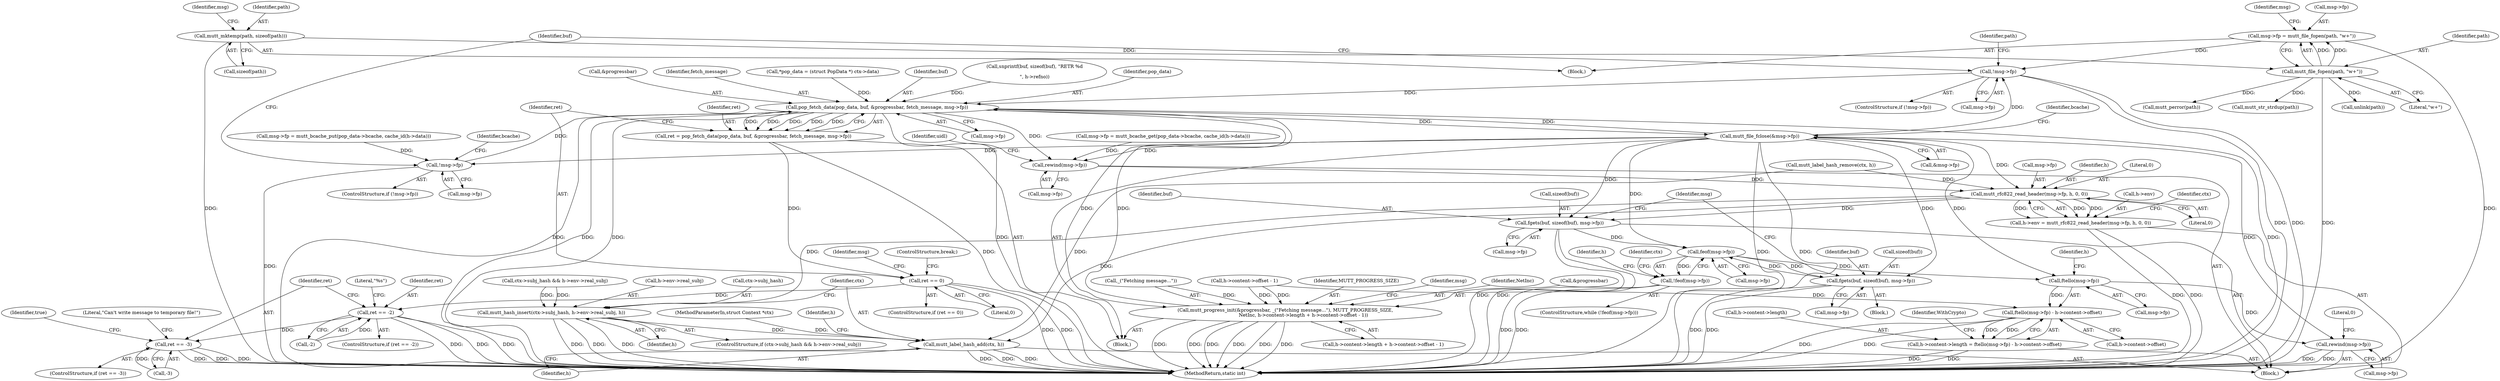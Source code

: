 digraph "0_neomutt_9bfab35522301794483f8f9ed60820bdec9be59e_2@API" {
"1000293" [label="(Call,msg->fp = mutt_file_fopen(path, \"w+\"))"];
"1000297" [label="(Call,mutt_file_fopen(path, \"w+\"))"];
"1000289" [label="(Call,mutt_mktemp(path, sizeof(path)))"];
"1000301" [label="(Call,!msg->fp)"];
"1000322" [label="(Call,pop_fetch_data(pop_data, buf, &progressbar, fetch_message, msg->fp))"];
"1000248" [label="(Call,mutt_progress_init(&progressbar, _(\"Fetching message...\"), MUTT_PROGRESS_SIZE,\n                        NetInc, h->content->length + h->content->offset - 1))"];
"1000320" [label="(Call,ret = pop_fetch_data(pop_data, buf, &progressbar, fetch_message, msg->fp))"];
"1000332" [label="(Call,ret == 0)"];
"1000347" [label="(Call,ret == -2)"];
"1000361" [label="(Call,ret == -3)"];
"1000336" [label="(Call,mutt_file_fclose(&msg->fp))"];
"1000281" [label="(Call,!msg->fp)"];
"1000397" [label="(Call,rewind(msg->fp))"];
"1000438" [label="(Call,mutt_rfc822_read_header(msg->fp, h, 0, 0))"];
"1000434" [label="(Call,h->env = mutt_rfc822_read_header(msg->fp, h, 0, 0))"];
"1000455" [label="(Call,mutt_hash_insert(ctx->subj_hash, h->env->real_subj, h))"];
"1000465" [label="(Call,mutt_label_hash_add(ctx, h))"];
"1000478" [label="(Call,fgets(buf, sizeof(buf), msg->fp))"];
"1000487" [label="(Call,feof(msg->fp))"];
"1000486" [label="(Call,!feof(msg->fp))"];
"1000500" [label="(Call,fgets(buf, sizeof(buf), msg->fp))"];
"1000514" [label="(Call,ftello(msg->fp))"];
"1000513" [label="(Call,ftello(msg->fp) - h->content->offset)"];
"1000507" [label="(Call,h->content->length = ftello(msg->fp) - h->content->offset)"];
"1000535" [label="(Call,rewind(msg->fp))"];
"1000445" [label="(ControlStructure,if (ctx->subj_hash && h->env->real_subj))"];
"1000467" [label="(Identifier,h)"];
"1000307" [label="(Identifier,path)"];
"1000343" [label="(Identifier,bcache)"];
"1000485" [label="(ControlStructure,while (!feof(msg->fp)))"];
"1000496" [label="(Identifier,ctx)"];
"1000302" [label="(Call,msg->fp)"];
"1000324" [label="(Identifier,buf)"];
"1000311" [label="(Call,snprintf(buf, sizeof(buf), \"RETR %d\r\n\", h->refno))"];
"1000487" [label="(Call,feof(msg->fp))"];
"1000448" [label="(Identifier,ctx)"];
"1000147" [label="(Call,msg->fp = mutt_bcache_get(pop_data->bcache, cache_id(h->data)))"];
"1000287" [label="(Identifier,bcache)"];
"1000334" [label="(Literal,0)"];
"1000348" [label="(Identifier,ret)"];
"1000491" [label="(Block,)"];
"1000335" [label="(ControlStructure,break;)"];
"1000268" [label="(Call,msg->fp = mutt_bcache_put(pop_data->bcache, cache_id(h->data)))"];
"1000281" [label="(Call,!msg->fp)"];
"1000280" [label="(ControlStructure,if (!msg->fp))"];
"1000306" [label="(Call,mutt_perror(path))"];
"1000323" [label="(Identifier,pop_data)"];
"1000395" [label="(Call,mutt_str_strdup(path))"];
"1000226" [label="(Block,)"];
"1000456" [label="(Call,ctx->subj_hash)"];
"1000298" [label="(Identifier,path)"];
"1000285" [label="(Block,)"];
"1000502" [label="(Call,sizeof(buf))"];
"1000337" [label="(Call,&msg->fp)"];
"1000325" [label="(Call,&progressbar)"];
"1000320" [label="(Call,ret = pop_fetch_data(pop_data, buf, &progressbar, fetch_message, msg->fp))"];
"1000504" [label="(Call,msg->fp)"];
"1000322" [label="(Call,pop_fetch_data(pop_data, buf, &progressbar, fetch_message, msg->fp))"];
"1000426" [label="(Call,mutt_label_hash_remove(ctx, h))"];
"1000520" [label="(Identifier,h)"];
"1000339" [label="(Identifier,msg)"];
"1000402" [label="(Identifier,uidl)"];
"1000465" [label="(Call,mutt_label_hash_add(ctx, h))"];
"1000525" [label="(Identifier,WithCrypto)"];
"1000299" [label="(Literal,\"w+\")"];
"1000500" [label="(Call,fgets(buf, sizeof(buf), msg->fp))"];
"1000455" [label="(Call,mutt_hash_insert(ctx->subj_hash, h->env->real_subj, h))"];
"1000225" [label="(Identifier,true)"];
"1000398" [label="(Call,msg->fp)"];
"1000248" [label="(Call,mutt_progress_init(&progressbar, _(\"Fetching message...\"), MUTT_PROGRESS_SIZE,\n                        NetInc, h->content->length + h->content->offset - 1))"];
"1000349" [label="(Call,-2)"];
"1000466" [label="(Identifier,ctx)"];
"1000510" [label="(Identifier,h)"];
"1000344" [label="(Call,unlink(path))"];
"1000295" [label="(Identifier,msg)"];
"1000270" [label="(Identifier,msg)"];
"1000541" [label="(MethodReturn,static int)"];
"1000353" [label="(Literal,\"%s\")"];
"1000261" [label="(Call,h->content->offset - 1)"];
"1000346" [label="(ControlStructure,if (ret == -2))"];
"1000488" [label="(Call,msg->fp)"];
"1000362" [label="(Identifier,ret)"];
"1000478" [label="(Call,fgets(buf, sizeof(buf), msg->fp))"];
"1000514" [label="(Call,ftello(msg->fp))"];
"1000336" [label="(Call,mutt_file_fclose(&msg->fp))"];
"1000303" [label="(Identifier,msg)"];
"1000333" [label="(Identifier,ret)"];
"1000434" [label="(Call,h->env = mutt_rfc822_read_header(msg->fp, h, 0, 0))"];
"1000446" [label="(Call,ctx->subj_hash && h->env->real_subj)"];
"1000327" [label="(Identifier,fetch_message)"];
"1000444" [label="(Literal,0)"];
"1000347" [label="(Call,ret == -2)"];
"1000363" [label="(Call,-3)"];
"1000508" [label="(Call,h->content->length)"];
"1000479" [label="(Identifier,buf)"];
"1000513" [label="(Call,ftello(msg->fp) - h->content->offset)"];
"1000253" [label="(Identifier,MUTT_PROGRESS_SIZE)"];
"1000290" [label="(Identifier,path)"];
"1000507" [label="(Call,h->content->length = ftello(msg->fp) - h->content->offset)"];
"1000535" [label="(Call,rewind(msg->fp))"];
"1000297" [label="(Call,mutt_file_fopen(path, \"w+\"))"];
"1000112" [label="(MethodParameterIn,struct Context *ctx)"];
"1000254" [label="(Identifier,NetInc)"];
"1000360" [label="(ControlStructure,if (ret == -3))"];
"1000361" [label="(Call,ret == -3)"];
"1000439" [label="(Call,msg->fp)"];
"1000249" [label="(Call,&progressbar)"];
"1000289" [label="(Call,mutt_mktemp(path, sizeof(path)))"];
"1000442" [label="(Identifier,h)"];
"1000301" [label="(Call,!msg->fp)"];
"1000332" [label="(Call,ret == 0)"];
"1000470" [label="(Identifier,h)"];
"1000482" [label="(Call,msg->fp)"];
"1000251" [label="(Call,_(\"Fetching message...\"))"];
"1000443" [label="(Literal,0)"];
"1000115" [label="(Block,)"];
"1000368" [label="(Literal,\"Can't write message to temporary file!\")"];
"1000255" [label="(Call,h->content->length + h->content->offset - 1)"];
"1000321" [label="(Identifier,ret)"];
"1000464" [label="(Identifier,h)"];
"1000480" [label="(Call,sizeof(buf))"];
"1000540" [label="(Literal,0)"];
"1000397" [label="(Call,rewind(msg->fp))"];
"1000438" [label="(Call,mutt_rfc822_read_header(msg->fp, h, 0, 0))"];
"1000294" [label="(Call,msg->fp)"];
"1000328" [label="(Call,msg->fp)"];
"1000435" [label="(Call,h->env)"];
"1000282" [label="(Call,msg->fp)"];
"1000459" [label="(Call,h->env->real_subj)"];
"1000518" [label="(Call,h->content->offset)"];
"1000331" [label="(ControlStructure,if (ret == 0))"];
"1000291" [label="(Call,sizeof(path))"];
"1000293" [label="(Call,msg->fp = mutt_file_fopen(path, \"w+\"))"];
"1000486" [label="(Call,!feof(msg->fp))"];
"1000515" [label="(Call,msg->fp)"];
"1000312" [label="(Identifier,buf)"];
"1000300" [label="(ControlStructure,if (!msg->fp))"];
"1000501" [label="(Identifier,buf)"];
"1000536" [label="(Call,msg->fp)"];
"1000489" [label="(Identifier,msg)"];
"1000124" [label="(Call,*pop_data = (struct PopData *) ctx->data)"];
"1000293" -> "1000285"  [label="AST: "];
"1000293" -> "1000297"  [label="CFG: "];
"1000294" -> "1000293"  [label="AST: "];
"1000297" -> "1000293"  [label="AST: "];
"1000303" -> "1000293"  [label="CFG: "];
"1000293" -> "1000541"  [label="DDG: "];
"1000297" -> "1000293"  [label="DDG: "];
"1000297" -> "1000293"  [label="DDG: "];
"1000293" -> "1000301"  [label="DDG: "];
"1000297" -> "1000299"  [label="CFG: "];
"1000298" -> "1000297"  [label="AST: "];
"1000299" -> "1000297"  [label="AST: "];
"1000297" -> "1000541"  [label="DDG: "];
"1000289" -> "1000297"  [label="DDG: "];
"1000297" -> "1000306"  [label="DDG: "];
"1000297" -> "1000344"  [label="DDG: "];
"1000297" -> "1000395"  [label="DDG: "];
"1000289" -> "1000285"  [label="AST: "];
"1000289" -> "1000291"  [label="CFG: "];
"1000290" -> "1000289"  [label="AST: "];
"1000291" -> "1000289"  [label="AST: "];
"1000295" -> "1000289"  [label="CFG: "];
"1000289" -> "1000541"  [label="DDG: "];
"1000301" -> "1000300"  [label="AST: "];
"1000301" -> "1000302"  [label="CFG: "];
"1000302" -> "1000301"  [label="AST: "];
"1000307" -> "1000301"  [label="CFG: "];
"1000312" -> "1000301"  [label="CFG: "];
"1000301" -> "1000541"  [label="DDG: "];
"1000301" -> "1000541"  [label="DDG: "];
"1000336" -> "1000301"  [label="DDG: "];
"1000301" -> "1000322"  [label="DDG: "];
"1000322" -> "1000320"  [label="AST: "];
"1000322" -> "1000328"  [label="CFG: "];
"1000323" -> "1000322"  [label="AST: "];
"1000324" -> "1000322"  [label="AST: "];
"1000325" -> "1000322"  [label="AST: "];
"1000327" -> "1000322"  [label="AST: "];
"1000328" -> "1000322"  [label="AST: "];
"1000320" -> "1000322"  [label="CFG: "];
"1000322" -> "1000541"  [label="DDG: "];
"1000322" -> "1000541"  [label="DDG: "];
"1000322" -> "1000541"  [label="DDG: "];
"1000322" -> "1000541"  [label="DDG: "];
"1000322" -> "1000541"  [label="DDG: "];
"1000322" -> "1000248"  [label="DDG: "];
"1000322" -> "1000320"  [label="DDG: "];
"1000322" -> "1000320"  [label="DDG: "];
"1000322" -> "1000320"  [label="DDG: "];
"1000322" -> "1000320"  [label="DDG: "];
"1000322" -> "1000320"  [label="DDG: "];
"1000124" -> "1000322"  [label="DDG: "];
"1000311" -> "1000322"  [label="DDG: "];
"1000248" -> "1000322"  [label="DDG: "];
"1000281" -> "1000322"  [label="DDG: "];
"1000336" -> "1000322"  [label="DDG: "];
"1000322" -> "1000336"  [label="DDG: "];
"1000322" -> "1000397"  [label="DDG: "];
"1000248" -> "1000226"  [label="AST: "];
"1000248" -> "1000255"  [label="CFG: "];
"1000249" -> "1000248"  [label="AST: "];
"1000251" -> "1000248"  [label="AST: "];
"1000253" -> "1000248"  [label="AST: "];
"1000254" -> "1000248"  [label="AST: "];
"1000255" -> "1000248"  [label="AST: "];
"1000270" -> "1000248"  [label="CFG: "];
"1000248" -> "1000541"  [label="DDG: "];
"1000248" -> "1000541"  [label="DDG: "];
"1000248" -> "1000541"  [label="DDG: "];
"1000248" -> "1000541"  [label="DDG: "];
"1000248" -> "1000541"  [label="DDG: "];
"1000248" -> "1000541"  [label="DDG: "];
"1000251" -> "1000248"  [label="DDG: "];
"1000261" -> "1000248"  [label="DDG: "];
"1000261" -> "1000248"  [label="DDG: "];
"1000320" -> "1000226"  [label="AST: "];
"1000321" -> "1000320"  [label="AST: "];
"1000333" -> "1000320"  [label="CFG: "];
"1000320" -> "1000541"  [label="DDG: "];
"1000320" -> "1000332"  [label="DDG: "];
"1000332" -> "1000331"  [label="AST: "];
"1000332" -> "1000334"  [label="CFG: "];
"1000333" -> "1000332"  [label="AST: "];
"1000334" -> "1000332"  [label="AST: "];
"1000335" -> "1000332"  [label="CFG: "];
"1000339" -> "1000332"  [label="CFG: "];
"1000332" -> "1000541"  [label="DDG: "];
"1000332" -> "1000541"  [label="DDG: "];
"1000332" -> "1000347"  [label="DDG: "];
"1000347" -> "1000346"  [label="AST: "];
"1000347" -> "1000349"  [label="CFG: "];
"1000348" -> "1000347"  [label="AST: "];
"1000349" -> "1000347"  [label="AST: "];
"1000353" -> "1000347"  [label="CFG: "];
"1000362" -> "1000347"  [label="CFG: "];
"1000347" -> "1000541"  [label="DDG: "];
"1000347" -> "1000541"  [label="DDG: "];
"1000347" -> "1000541"  [label="DDG: "];
"1000349" -> "1000347"  [label="DDG: "];
"1000347" -> "1000361"  [label="DDG: "];
"1000361" -> "1000360"  [label="AST: "];
"1000361" -> "1000363"  [label="CFG: "];
"1000362" -> "1000361"  [label="AST: "];
"1000363" -> "1000361"  [label="AST: "];
"1000225" -> "1000361"  [label="CFG: "];
"1000368" -> "1000361"  [label="CFG: "];
"1000361" -> "1000541"  [label="DDG: "];
"1000361" -> "1000541"  [label="DDG: "];
"1000361" -> "1000541"  [label="DDG: "];
"1000363" -> "1000361"  [label="DDG: "];
"1000336" -> "1000226"  [label="AST: "];
"1000336" -> "1000337"  [label="CFG: "];
"1000337" -> "1000336"  [label="AST: "];
"1000343" -> "1000336"  [label="CFG: "];
"1000336" -> "1000541"  [label="DDG: "];
"1000336" -> "1000541"  [label="DDG: "];
"1000336" -> "1000281"  [label="DDG: "];
"1000336" -> "1000397"  [label="DDG: "];
"1000336" -> "1000438"  [label="DDG: "];
"1000336" -> "1000478"  [label="DDG: "];
"1000336" -> "1000487"  [label="DDG: "];
"1000336" -> "1000500"  [label="DDG: "];
"1000336" -> "1000514"  [label="DDG: "];
"1000336" -> "1000535"  [label="DDG: "];
"1000281" -> "1000280"  [label="AST: "];
"1000281" -> "1000282"  [label="CFG: "];
"1000282" -> "1000281"  [label="AST: "];
"1000287" -> "1000281"  [label="CFG: "];
"1000312" -> "1000281"  [label="CFG: "];
"1000281" -> "1000541"  [label="DDG: "];
"1000268" -> "1000281"  [label="DDG: "];
"1000397" -> "1000115"  [label="AST: "];
"1000397" -> "1000398"  [label="CFG: "];
"1000398" -> "1000397"  [label="AST: "];
"1000402" -> "1000397"  [label="CFG: "];
"1000147" -> "1000397"  [label="DDG: "];
"1000397" -> "1000438"  [label="DDG: "];
"1000438" -> "1000434"  [label="AST: "];
"1000438" -> "1000444"  [label="CFG: "];
"1000439" -> "1000438"  [label="AST: "];
"1000442" -> "1000438"  [label="AST: "];
"1000443" -> "1000438"  [label="AST: "];
"1000444" -> "1000438"  [label="AST: "];
"1000434" -> "1000438"  [label="CFG: "];
"1000438" -> "1000434"  [label="DDG: "];
"1000438" -> "1000434"  [label="DDG: "];
"1000438" -> "1000434"  [label="DDG: "];
"1000426" -> "1000438"  [label="DDG: "];
"1000438" -> "1000455"  [label="DDG: "];
"1000438" -> "1000465"  [label="DDG: "];
"1000438" -> "1000478"  [label="DDG: "];
"1000434" -> "1000115"  [label="AST: "];
"1000435" -> "1000434"  [label="AST: "];
"1000448" -> "1000434"  [label="CFG: "];
"1000434" -> "1000541"  [label="DDG: "];
"1000434" -> "1000541"  [label="DDG: "];
"1000455" -> "1000445"  [label="AST: "];
"1000455" -> "1000464"  [label="CFG: "];
"1000456" -> "1000455"  [label="AST: "];
"1000459" -> "1000455"  [label="AST: "];
"1000464" -> "1000455"  [label="AST: "];
"1000466" -> "1000455"  [label="CFG: "];
"1000455" -> "1000541"  [label="DDG: "];
"1000455" -> "1000541"  [label="DDG: "];
"1000455" -> "1000541"  [label="DDG: "];
"1000446" -> "1000455"  [label="DDG: "];
"1000446" -> "1000455"  [label="DDG: "];
"1000455" -> "1000465"  [label="DDG: "];
"1000465" -> "1000115"  [label="AST: "];
"1000465" -> "1000467"  [label="CFG: "];
"1000466" -> "1000465"  [label="AST: "];
"1000467" -> "1000465"  [label="AST: "];
"1000470" -> "1000465"  [label="CFG: "];
"1000465" -> "1000541"  [label="DDG: "];
"1000465" -> "1000541"  [label="DDG: "];
"1000465" -> "1000541"  [label="DDG: "];
"1000426" -> "1000465"  [label="DDG: "];
"1000112" -> "1000465"  [label="DDG: "];
"1000478" -> "1000115"  [label="AST: "];
"1000478" -> "1000482"  [label="CFG: "];
"1000479" -> "1000478"  [label="AST: "];
"1000480" -> "1000478"  [label="AST: "];
"1000482" -> "1000478"  [label="AST: "];
"1000489" -> "1000478"  [label="CFG: "];
"1000478" -> "1000541"  [label="DDG: "];
"1000478" -> "1000541"  [label="DDG: "];
"1000478" -> "1000487"  [label="DDG: "];
"1000487" -> "1000486"  [label="AST: "];
"1000487" -> "1000488"  [label="CFG: "];
"1000488" -> "1000487"  [label="AST: "];
"1000486" -> "1000487"  [label="CFG: "];
"1000487" -> "1000486"  [label="DDG: "];
"1000500" -> "1000487"  [label="DDG: "];
"1000487" -> "1000500"  [label="DDG: "];
"1000487" -> "1000514"  [label="DDG: "];
"1000486" -> "1000485"  [label="AST: "];
"1000496" -> "1000486"  [label="CFG: "];
"1000510" -> "1000486"  [label="CFG: "];
"1000486" -> "1000541"  [label="DDG: "];
"1000486" -> "1000541"  [label="DDG: "];
"1000500" -> "1000491"  [label="AST: "];
"1000500" -> "1000504"  [label="CFG: "];
"1000501" -> "1000500"  [label="AST: "];
"1000502" -> "1000500"  [label="AST: "];
"1000504" -> "1000500"  [label="AST: "];
"1000489" -> "1000500"  [label="CFG: "];
"1000500" -> "1000541"  [label="DDG: "];
"1000500" -> "1000541"  [label="DDG: "];
"1000514" -> "1000513"  [label="AST: "];
"1000514" -> "1000515"  [label="CFG: "];
"1000515" -> "1000514"  [label="AST: "];
"1000520" -> "1000514"  [label="CFG: "];
"1000514" -> "1000513"  [label="DDG: "];
"1000514" -> "1000535"  [label="DDG: "];
"1000513" -> "1000507"  [label="AST: "];
"1000513" -> "1000518"  [label="CFG: "];
"1000518" -> "1000513"  [label="AST: "];
"1000507" -> "1000513"  [label="CFG: "];
"1000513" -> "1000541"  [label="DDG: "];
"1000513" -> "1000541"  [label="DDG: "];
"1000513" -> "1000507"  [label="DDG: "];
"1000513" -> "1000507"  [label="DDG: "];
"1000261" -> "1000513"  [label="DDG: "];
"1000507" -> "1000115"  [label="AST: "];
"1000508" -> "1000507"  [label="AST: "];
"1000525" -> "1000507"  [label="CFG: "];
"1000507" -> "1000541"  [label="DDG: "];
"1000507" -> "1000541"  [label="DDG: "];
"1000535" -> "1000115"  [label="AST: "];
"1000535" -> "1000536"  [label="CFG: "];
"1000536" -> "1000535"  [label="AST: "];
"1000540" -> "1000535"  [label="CFG: "];
"1000535" -> "1000541"  [label="DDG: "];
"1000535" -> "1000541"  [label="DDG: "];
}
